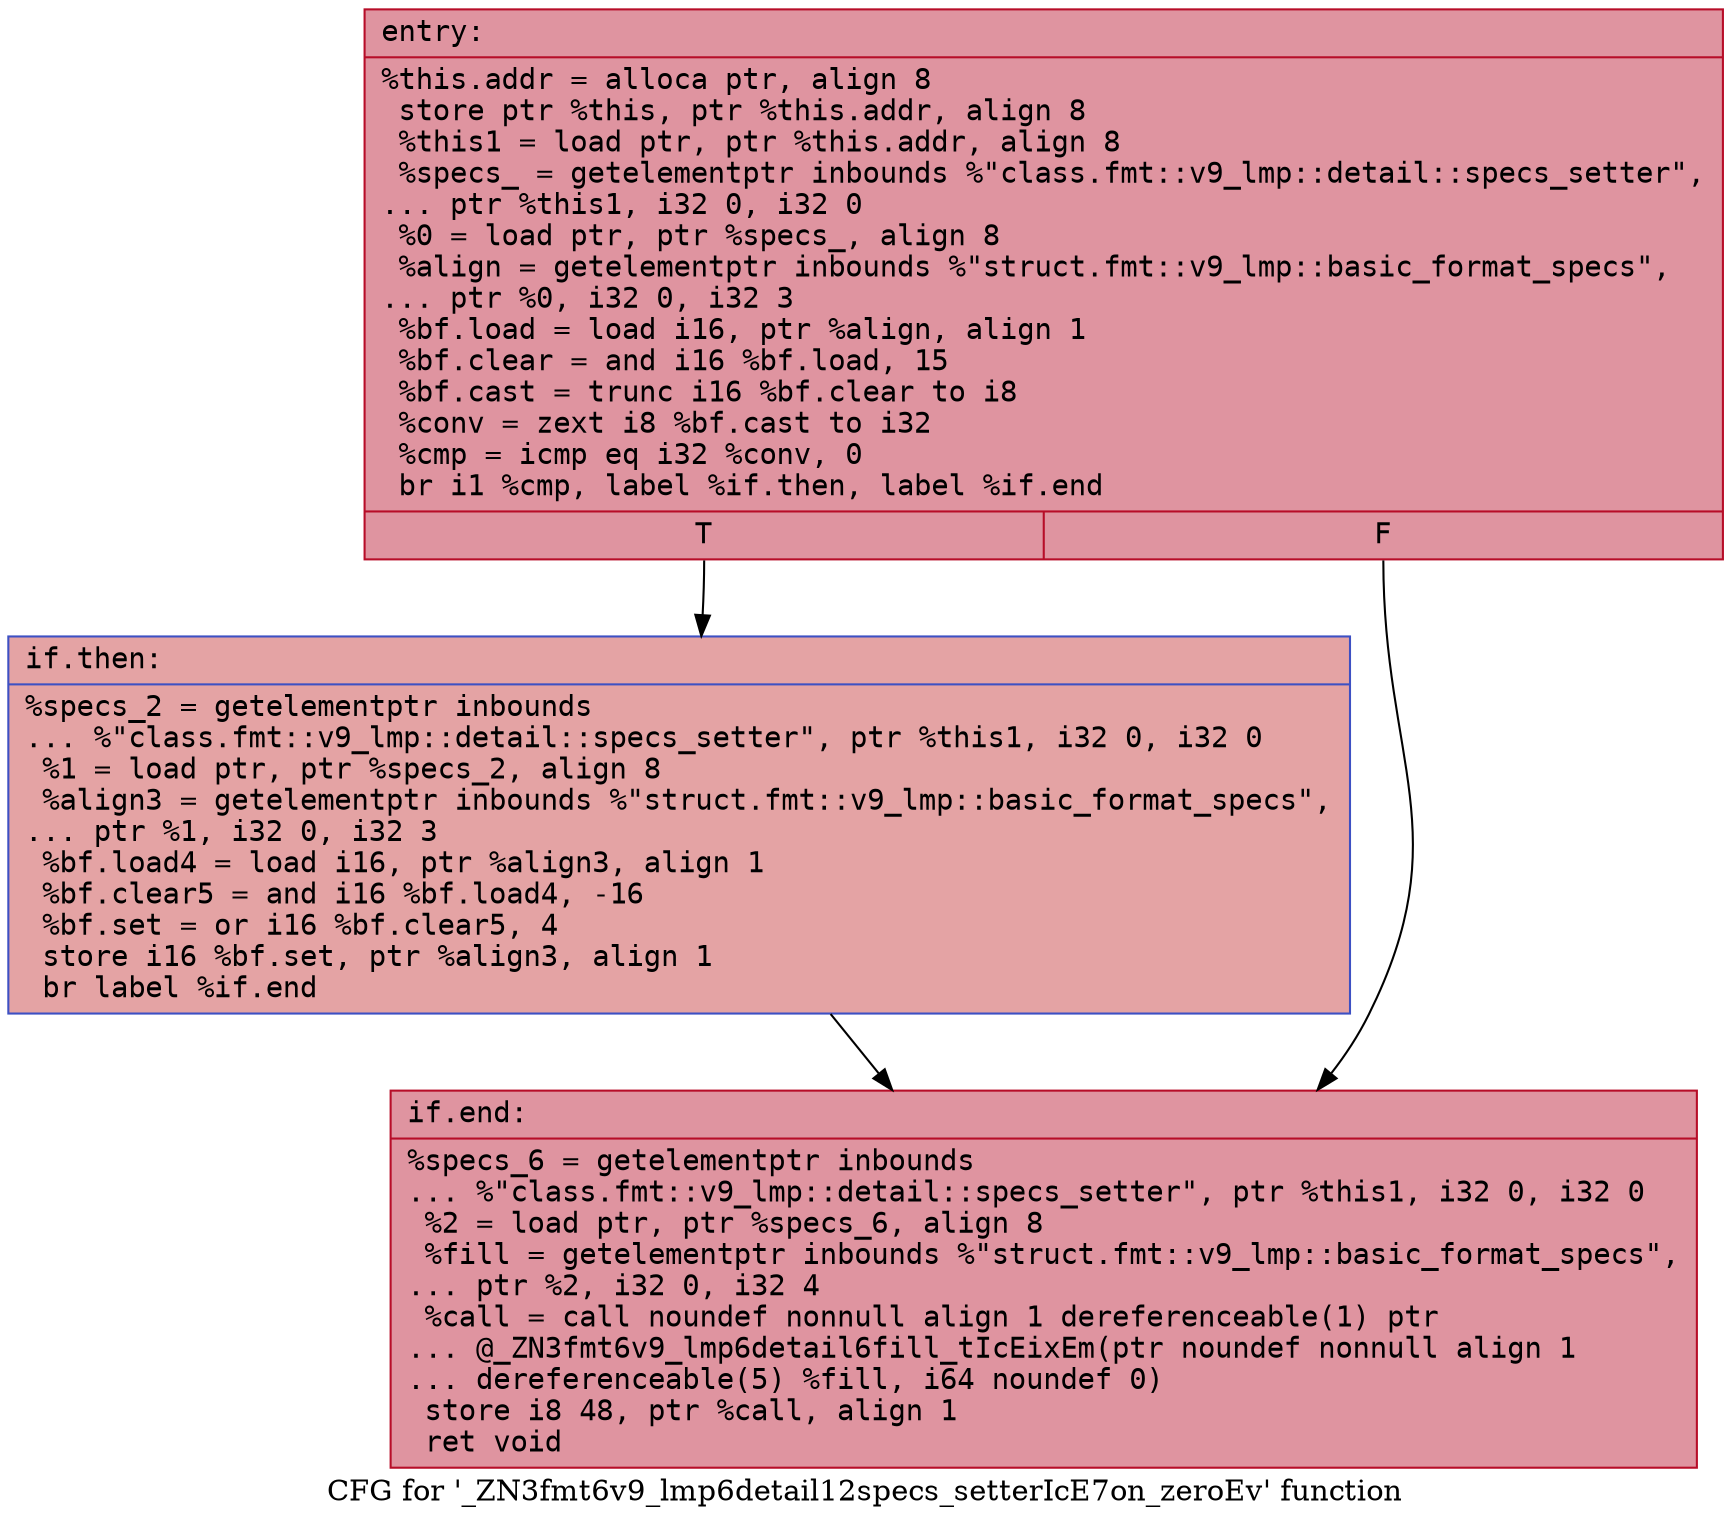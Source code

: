 digraph "CFG for '_ZN3fmt6v9_lmp6detail12specs_setterIcE7on_zeroEv' function" {
	label="CFG for '_ZN3fmt6v9_lmp6detail12specs_setterIcE7on_zeroEv' function";

	Node0x556bfeabf010 [shape=record,color="#b70d28ff", style=filled, fillcolor="#b70d2870" fontname="Courier",label="{entry:\l|  %this.addr = alloca ptr, align 8\l  store ptr %this, ptr %this.addr, align 8\l  %this1 = load ptr, ptr %this.addr, align 8\l  %specs_ = getelementptr inbounds %\"class.fmt::v9_lmp::detail::specs_setter\",\l... ptr %this1, i32 0, i32 0\l  %0 = load ptr, ptr %specs_, align 8\l  %align = getelementptr inbounds %\"struct.fmt::v9_lmp::basic_format_specs\",\l... ptr %0, i32 0, i32 3\l  %bf.load = load i16, ptr %align, align 1\l  %bf.clear = and i16 %bf.load, 15\l  %bf.cast = trunc i16 %bf.clear to i8\l  %conv = zext i8 %bf.cast to i32\l  %cmp = icmp eq i32 %conv, 0\l  br i1 %cmp, label %if.then, label %if.end\l|{<s0>T|<s1>F}}"];
	Node0x556bfeabf010:s0 -> Node0x556bfeabf720[tooltip="entry -> if.then\nProbability 37.50%" ];
	Node0x556bfeabf010:s1 -> Node0x556bfeabf790[tooltip="entry -> if.end\nProbability 62.50%" ];
	Node0x556bfeabf720 [shape=record,color="#3d50c3ff", style=filled, fillcolor="#c32e3170" fontname="Courier",label="{if.then:\l|  %specs_2 = getelementptr inbounds\l... %\"class.fmt::v9_lmp::detail::specs_setter\", ptr %this1, i32 0, i32 0\l  %1 = load ptr, ptr %specs_2, align 8\l  %align3 = getelementptr inbounds %\"struct.fmt::v9_lmp::basic_format_specs\",\l... ptr %1, i32 0, i32 3\l  %bf.load4 = load i16, ptr %align3, align 1\l  %bf.clear5 = and i16 %bf.load4, -16\l  %bf.set = or i16 %bf.clear5, 4\l  store i16 %bf.set, ptr %align3, align 1\l  br label %if.end\l}"];
	Node0x556bfeabf720 -> Node0x556bfeabf790[tooltip="if.then -> if.end\nProbability 100.00%" ];
	Node0x556bfeabf790 [shape=record,color="#b70d28ff", style=filled, fillcolor="#b70d2870" fontname="Courier",label="{if.end:\l|  %specs_6 = getelementptr inbounds\l... %\"class.fmt::v9_lmp::detail::specs_setter\", ptr %this1, i32 0, i32 0\l  %2 = load ptr, ptr %specs_6, align 8\l  %fill = getelementptr inbounds %\"struct.fmt::v9_lmp::basic_format_specs\",\l... ptr %2, i32 0, i32 4\l  %call = call noundef nonnull align 1 dereferenceable(1) ptr\l... @_ZN3fmt6v9_lmp6detail6fill_tIcEixEm(ptr noundef nonnull align 1\l... dereferenceable(5) %fill, i64 noundef 0)\l  store i8 48, ptr %call, align 1\l  ret void\l}"];
}
